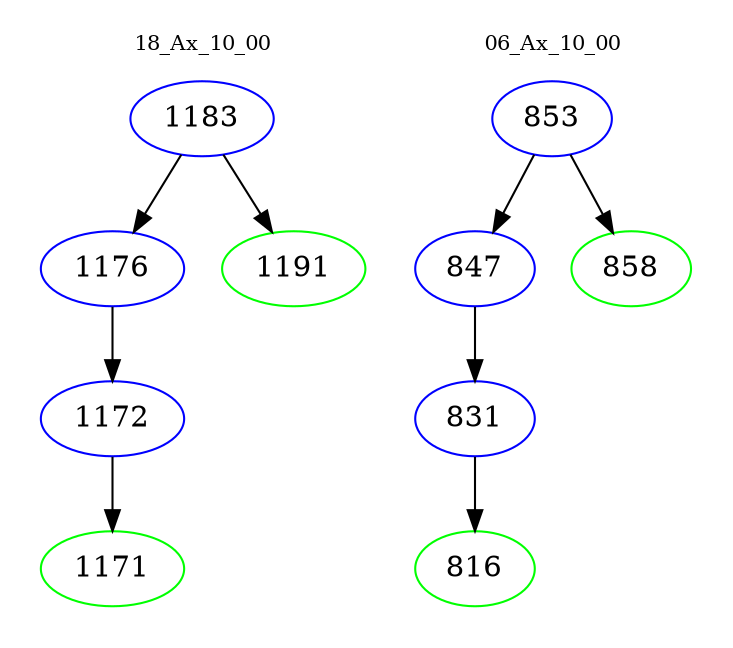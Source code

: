 digraph{
subgraph cluster_0 {
color = white
label = "18_Ax_10_00";
fontsize=10;
T0_1183 [label="1183", color="blue"]
T0_1183 -> T0_1176 [color="black"]
T0_1176 [label="1176", color="blue"]
T0_1176 -> T0_1172 [color="black"]
T0_1172 [label="1172", color="blue"]
T0_1172 -> T0_1171 [color="black"]
T0_1171 [label="1171", color="green"]
T0_1183 -> T0_1191 [color="black"]
T0_1191 [label="1191", color="green"]
}
subgraph cluster_1 {
color = white
label = "06_Ax_10_00";
fontsize=10;
T1_853 [label="853", color="blue"]
T1_853 -> T1_847 [color="black"]
T1_847 [label="847", color="blue"]
T1_847 -> T1_831 [color="black"]
T1_831 [label="831", color="blue"]
T1_831 -> T1_816 [color="black"]
T1_816 [label="816", color="green"]
T1_853 -> T1_858 [color="black"]
T1_858 [label="858", color="green"]
}
}
